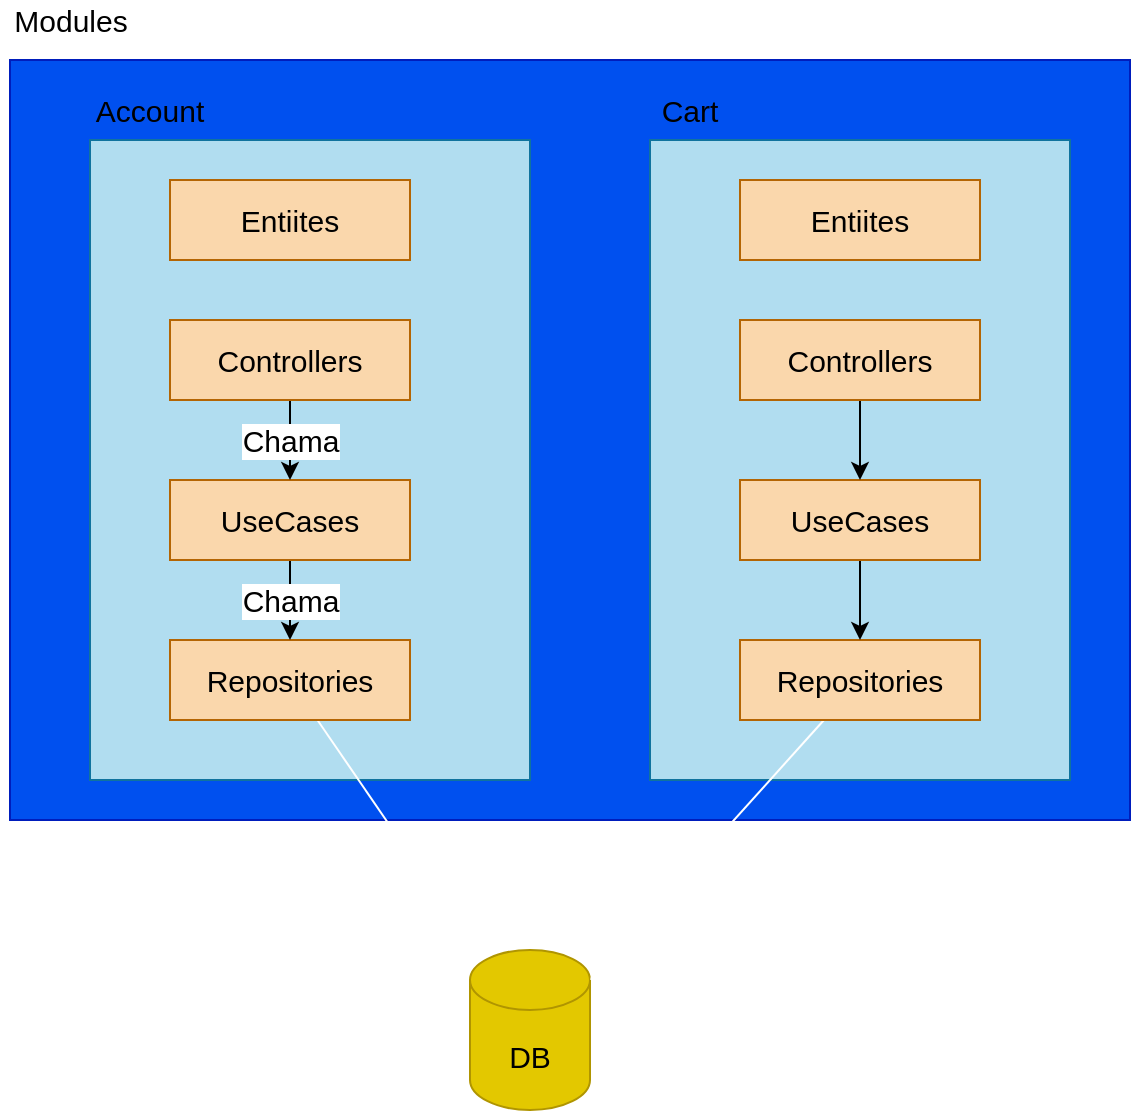 <mxfile>
    <diagram id="M-g4eTOZprFZP86-WqLH" name="Page-1">
        <mxGraphModel dx="962" dy="746" grid="1" gridSize="10" guides="1" tooltips="1" connect="1" arrows="1" fold="1" page="1" pageScale="1" pageWidth="827" pageHeight="1169" math="0" shadow="0">
            <root>
                <mxCell id="0"/>
                <mxCell id="1" parent="0"/>
                <mxCell id="2" value="" style="rounded=0;whiteSpace=wrap;html=1;fillColor=#0050ef;strokeColor=#001DBC;fontColor=#ffffff;" vertex="1" parent="1">
                    <mxGeometry x="50" y="60" width="560" height="380" as="geometry"/>
                </mxCell>
                <mxCell id="3" value="Modules" style="text;html=1;align=center;verticalAlign=middle;resizable=0;points=[];autosize=1;strokeColor=none;fontSize=15;" vertex="1" parent="1">
                    <mxGeometry x="45" y="30" width="70" height="20" as="geometry"/>
                </mxCell>
                <mxCell id="4" value="" style="rounded=0;whiteSpace=wrap;html=1;fontSize=15;fillColor=#b1ddf0;strokeColor=#10739e;" vertex="1" parent="1">
                    <mxGeometry x="90" y="100" width="220" height="320" as="geometry"/>
                </mxCell>
                <mxCell id="5" value="" style="rounded=0;whiteSpace=wrap;html=1;fontSize=15;fillColor=#b1ddf0;strokeColor=#10739e;" vertex="1" parent="1">
                    <mxGeometry x="370" y="100" width="210" height="320" as="geometry"/>
                </mxCell>
                <mxCell id="6" value="Account" style="text;html=1;strokeColor=none;fillColor=none;align=center;verticalAlign=middle;whiteSpace=wrap;rounded=0;fontSize=15;" vertex="1" parent="1">
                    <mxGeometry x="100" y="75" width="40" height="20" as="geometry"/>
                </mxCell>
                <mxCell id="7" value="Cart" style="text;html=1;strokeColor=none;fillColor=none;align=center;verticalAlign=middle;whiteSpace=wrap;rounded=0;fontSize=15;" vertex="1" parent="1">
                    <mxGeometry x="370" y="75" width="40" height="20" as="geometry"/>
                </mxCell>
                <mxCell id="16" style="edgeStyle=none;html=1;fontSize=15;strokeColor=#FFFFFF;" edge="1" parent="1" source="8" target="15">
                    <mxGeometry relative="1" as="geometry"/>
                </mxCell>
                <mxCell id="8" value="&lt;font color=&quot;#000000&quot;&gt;Repositories&lt;/font&gt;" style="rounded=0;whiteSpace=wrap;html=1;fontSize=15;fillColor=#fad7ac;strokeColor=#b46504;" vertex="1" parent="1">
                    <mxGeometry x="130" y="350" width="120" height="40" as="geometry"/>
                </mxCell>
                <mxCell id="14" value="Chama" style="edgeStyle=none;html=1;fontSize=15;strokeColor=#000000;" edge="1" parent="1" source="9" target="8">
                    <mxGeometry relative="1" as="geometry"/>
                </mxCell>
                <mxCell id="9" value="&lt;font color=&quot;#000000&quot;&gt;UseCases&lt;/font&gt;" style="rounded=0;whiteSpace=wrap;html=1;fontSize=15;fillColor=#fad7ac;strokeColor=#b46504;" vertex="1" parent="1">
                    <mxGeometry x="130" y="270" width="120" height="40" as="geometry"/>
                </mxCell>
                <mxCell id="10" value="&lt;font color=&quot;#000000&quot;&gt;Entiites&lt;/font&gt;" style="rounded=0;whiteSpace=wrap;html=1;fontSize=15;fillColor=#fad7ac;strokeColor=#b46504;" vertex="1" parent="1">
                    <mxGeometry x="130" y="120" width="120" height="40" as="geometry"/>
                </mxCell>
                <mxCell id="13" value="Chama" style="edgeStyle=none;html=1;fontSize=15;strokeColor=#000000;" edge="1" parent="1" source="12" target="9">
                    <mxGeometry relative="1" as="geometry"/>
                </mxCell>
                <mxCell id="12" value="&lt;font color=&quot;#000000&quot;&gt;Controllers&lt;/font&gt;" style="rounded=0;whiteSpace=wrap;html=1;fontSize=15;fillColor=#fad7ac;strokeColor=#b46504;" vertex="1" parent="1">
                    <mxGeometry x="130" y="190" width="120" height="40" as="geometry"/>
                </mxCell>
                <mxCell id="15" value="DB" style="shape=cylinder3;whiteSpace=wrap;html=1;boundedLbl=1;backgroundOutline=1;size=15;fontSize=15;fillColor=#e3c800;strokeColor=#B09500;fontColor=#000000;" vertex="1" parent="1">
                    <mxGeometry x="280" y="505" width="60" height="80" as="geometry"/>
                </mxCell>
                <mxCell id="23" style="edgeStyle=none;html=1;fontSize=15;entryX=1;entryY=0;entryDx=0;entryDy=15;entryPerimeter=0;strokeColor=#FFFFFF;" edge="1" parent="1" source="17" target="15">
                    <mxGeometry relative="1" as="geometry">
                        <mxPoint x="430" y="520" as="targetPoint"/>
                    </mxGeometry>
                </mxCell>
                <mxCell id="17" value="&lt;font color=&quot;#000000&quot;&gt;Repositories&lt;/font&gt;" style="rounded=0;whiteSpace=wrap;html=1;fontSize=15;fillColor=#fad7ac;strokeColor=#b46504;" vertex="1" parent="1">
                    <mxGeometry x="415" y="350" width="120" height="40" as="geometry"/>
                </mxCell>
                <mxCell id="22" style="edgeStyle=none;html=1;entryX=0.5;entryY=0;entryDx=0;entryDy=0;fontSize=15;strokeColor=#000000;" edge="1" parent="1" source="18" target="17">
                    <mxGeometry relative="1" as="geometry"/>
                </mxCell>
                <mxCell id="18" value="&lt;font color=&quot;#000000&quot;&gt;UseCases&lt;/font&gt;" style="rounded=0;whiteSpace=wrap;html=1;fontSize=15;fillColor=#fad7ac;strokeColor=#b46504;" vertex="1" parent="1">
                    <mxGeometry x="415" y="270" width="120" height="40" as="geometry"/>
                </mxCell>
                <mxCell id="19" value="&lt;font color=&quot;#000000&quot;&gt;Entiites&lt;/font&gt;" style="rounded=0;whiteSpace=wrap;html=1;fontSize=15;fillColor=#fad7ac;strokeColor=#b46504;" vertex="1" parent="1">
                    <mxGeometry x="415" y="120" width="120" height="40" as="geometry"/>
                </mxCell>
                <mxCell id="21" style="edgeStyle=none;html=1;fontSize=15;strokeColor=#000000;" edge="1" parent="1" source="20" target="18">
                    <mxGeometry relative="1" as="geometry"/>
                </mxCell>
                <mxCell id="20" value="&lt;font color=&quot;#000000&quot;&gt;Controllers&lt;/font&gt;" style="rounded=0;whiteSpace=wrap;html=1;fontSize=15;fillColor=#fad7ac;strokeColor=#b46504;" vertex="1" parent="1">
                    <mxGeometry x="415" y="190" width="120" height="40" as="geometry"/>
                </mxCell>
            </root>
        </mxGraphModel>
    </diagram>
</mxfile>